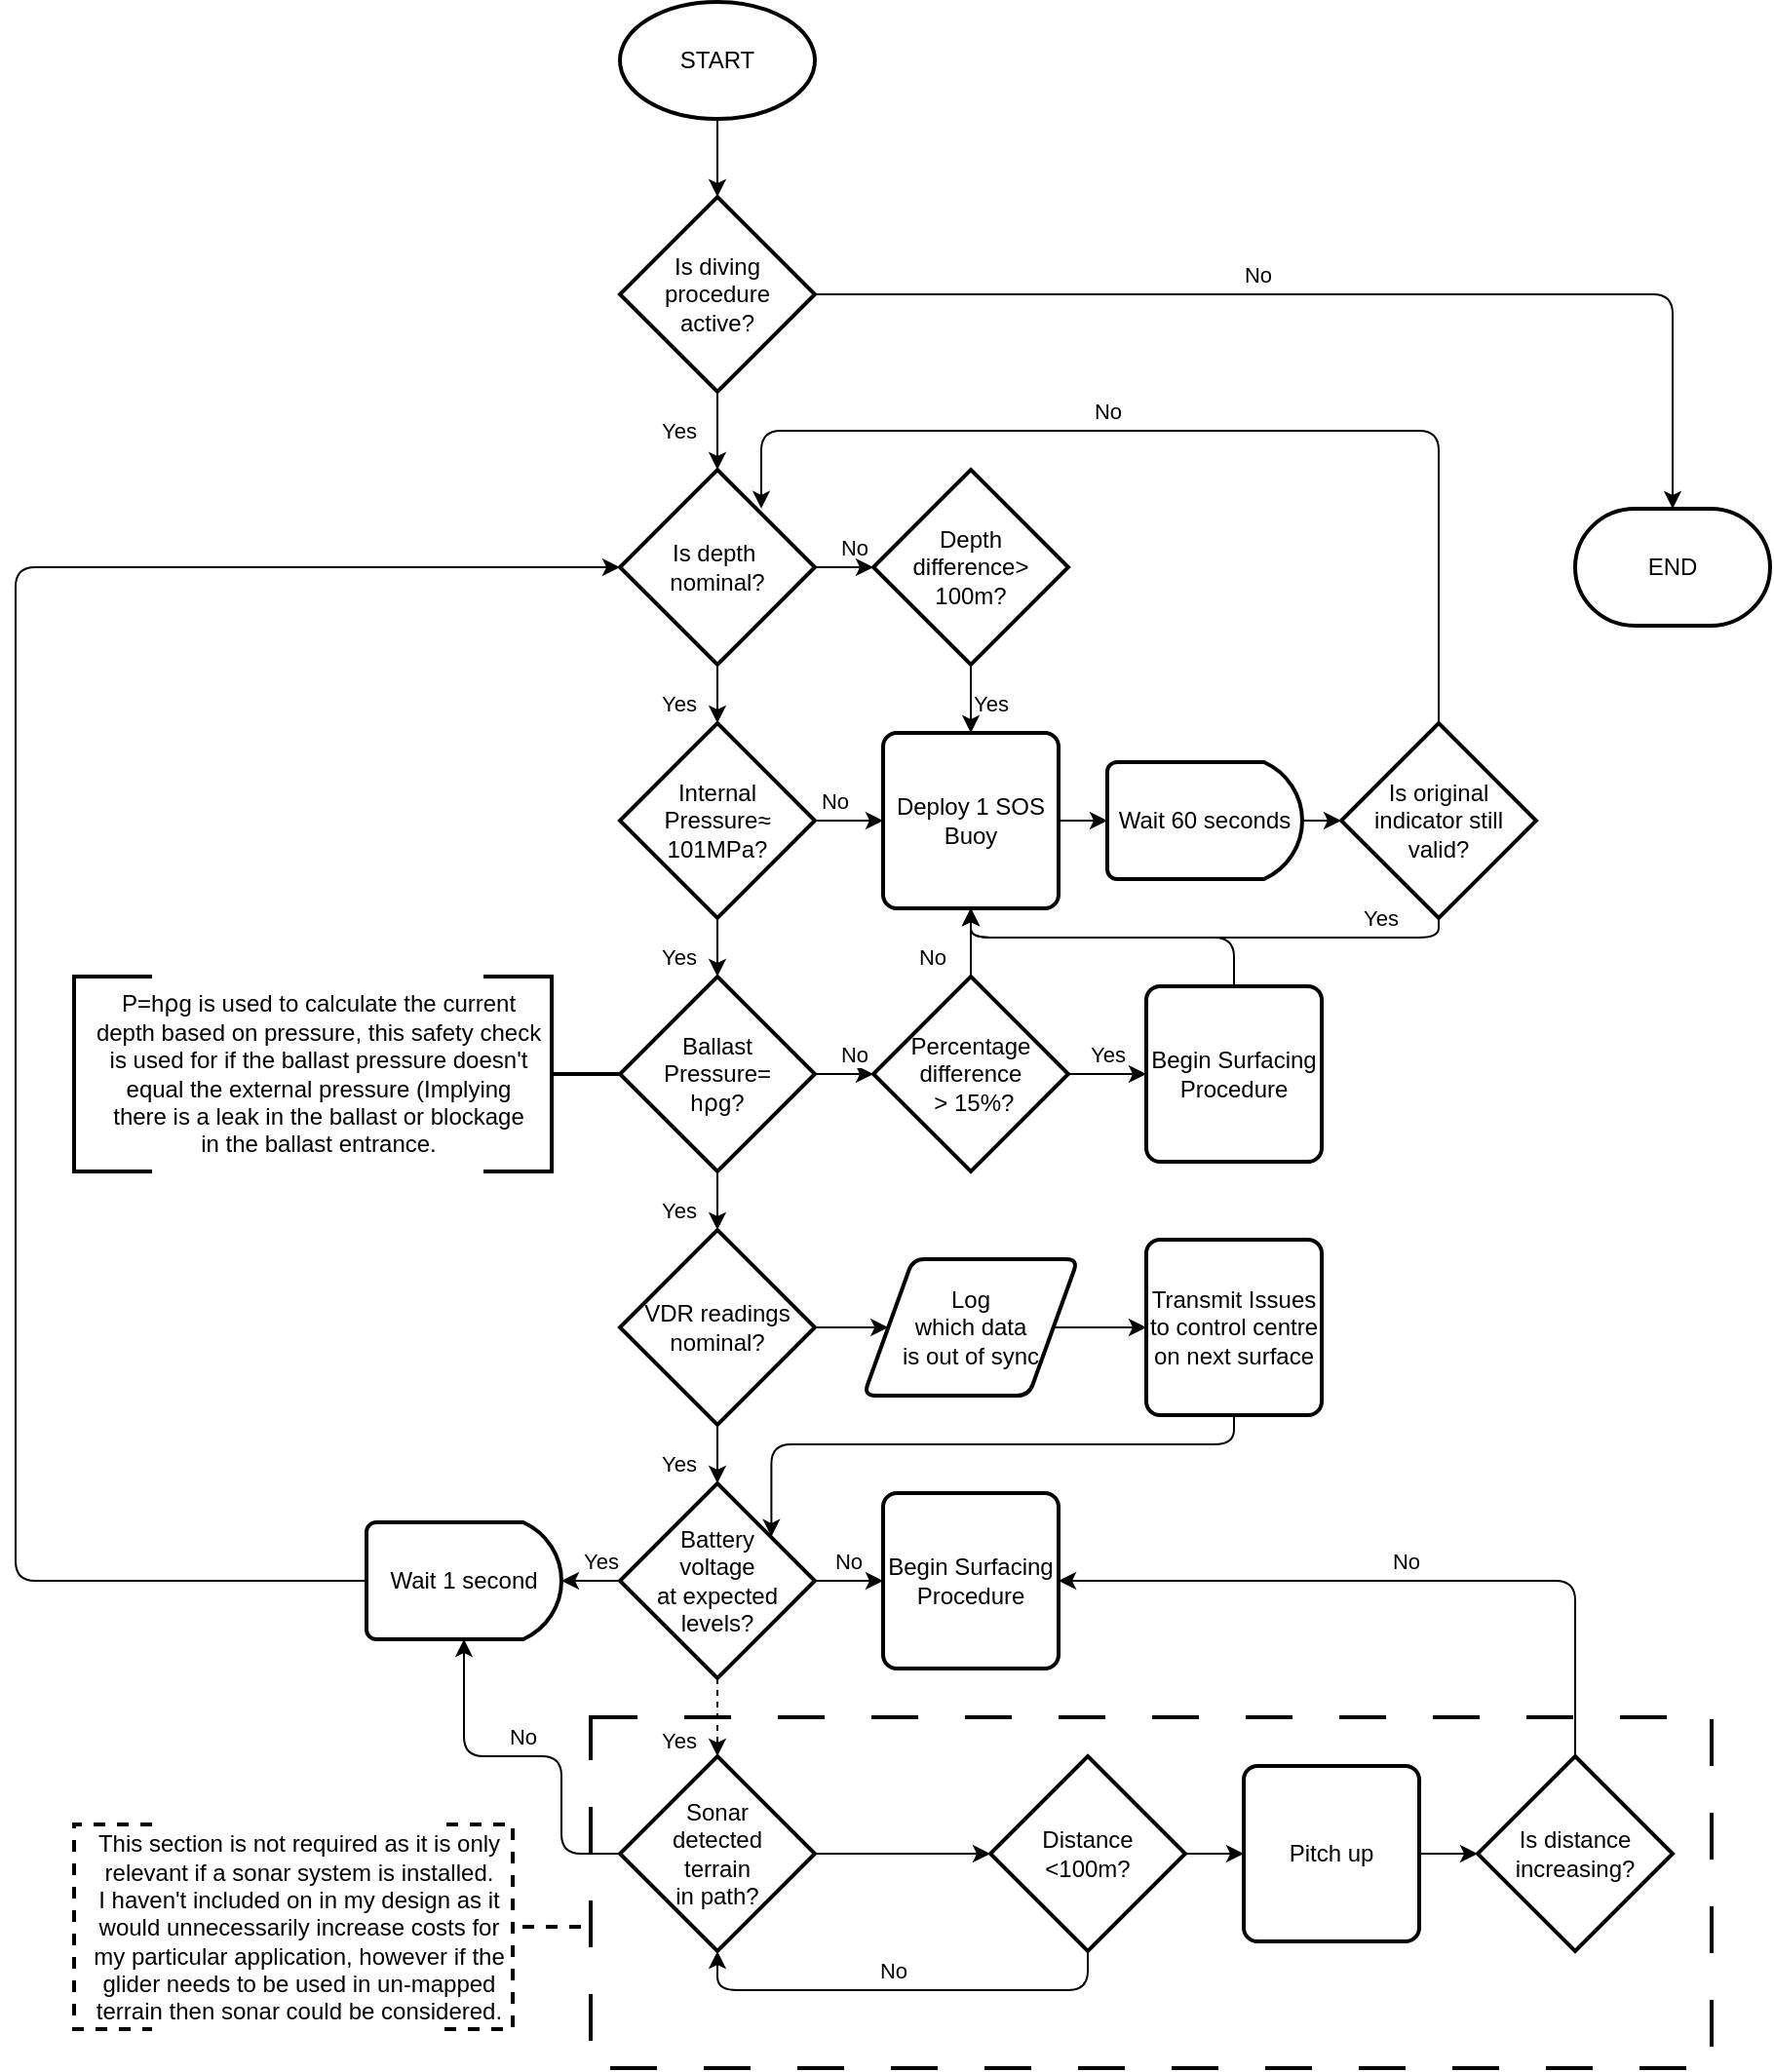 <mxfile version="23.1.1" type="github">
  <diagram name="Page-1" id="_ZtMKQhsQfH3b8c-g6-p">
    <mxGraphModel dx="3068" dy="1885" grid="1" gridSize="10" guides="1" tooltips="1" connect="1" arrows="1" fold="1" page="1" pageScale="1" pageWidth="1600" pageHeight="900" math="0" shadow="0">
      <root>
        <mxCell id="0" />
        <mxCell id="1" parent="0" />
        <mxCell id="843ryuQk1RUX_LKev8zN-1" value="" style="whiteSpace=wrap;html=1;fillOpacity=0;dashed=1;dashPattern=12 12;strokeWidth=2;" parent="1" vertex="1">
          <mxGeometry x="245" y="800" width="575" height="180" as="geometry" />
        </mxCell>
        <mxCell id="PzXuGb_BXsohC1VIE_CT-6" value="" style="edgeStyle=orthogonalEdgeStyle;rounded=0;orthogonalLoop=1;jettySize=auto;html=1;backgroundOutline=0;startFill=1;fillOpacity=100;strokeOpacity=100;endFill=1;labelBackgroundColor=none;" edge="1" parent="1" source="_ji78fSE16EsFTa8EE69-1" target="PzXuGb_BXsohC1VIE_CT-4">
          <mxGeometry relative="1" as="geometry" />
        </mxCell>
        <mxCell id="_ji78fSE16EsFTa8EE69-1" value="START" style="strokeWidth=2;html=1;shape=mxgraph.flowchart.start_1;whiteSpace=wrap;" parent="1" vertex="1">
          <mxGeometry x="260" y="-80" width="100" height="60" as="geometry" />
        </mxCell>
        <mxCell id="_ji78fSE16EsFTa8EE69-2" value="END" style="strokeWidth=2;html=1;shape=mxgraph.flowchart.terminator;whiteSpace=wrap;" parent="1" vertex="1">
          <mxGeometry x="750" y="180" width="100" height="60" as="geometry" />
        </mxCell>
        <mxCell id="_ji78fSE16EsFTa8EE69-12" value="Yes" style="edgeStyle=orthogonalEdgeStyle;rounded=0;orthogonalLoop=1;jettySize=auto;html=1;backgroundOutline=0;startFill=1;fillOpacity=100;strokeOpacity=100;endFill=1;labelBackgroundColor=none;" parent="1" source="_ji78fSE16EsFTa8EE69-4" target="_ji78fSE16EsFTa8EE69-11" edge="1">
          <mxGeometry x="0.6" y="-20" relative="1" as="geometry">
            <mxPoint as="offset" />
          </mxGeometry>
        </mxCell>
        <mxCell id="843ryuQk1RUX_LKev8zN-7" value="No" style="edgeStyle=orthogonalEdgeStyle;rounded=0;orthogonalLoop=1;jettySize=auto;html=1;backgroundOutline=0;startFill=1;fillOpacity=100;strokeOpacity=100;endFill=1;labelBackgroundColor=none;" parent="1" source="_ji78fSE16EsFTa8EE69-4" target="843ryuQk1RUX_LKev8zN-6" edge="1">
          <mxGeometry x="0.6" y="10" relative="1" as="geometry">
            <mxPoint as="offset" />
          </mxGeometry>
        </mxCell>
        <mxCell id="_ji78fSE16EsFTa8EE69-4" value="Is depth&amp;nbsp; nominal?" style="strokeWidth=2;html=1;shape=mxgraph.flowchart.decision;whiteSpace=wrap;strokeOpacity=100;fillOpacity=100;labelBackgroundColor=none;" parent="1" vertex="1">
          <mxGeometry x="260" y="160" width="100" height="100" as="geometry" />
        </mxCell>
        <mxCell id="aKs2sdPiNgqwLgO_cGCh-19" style="edgeStyle=orthogonalEdgeStyle;rounded=1;orthogonalLoop=1;jettySize=auto;html=1;entryX=0.5;entryY=1;entryDx=0;entryDy=0;curved=0;backgroundOutline=0;startFill=1;fillOpacity=100;strokeOpacity=100;endFill=1;labelBackgroundColor=none;" parent="1" source="_ji78fSE16EsFTa8EE69-5" target="aKs2sdPiNgqwLgO_cGCh-6" edge="1">
          <mxGeometry relative="1" as="geometry">
            <Array as="points">
              <mxPoint x="575" y="400" />
              <mxPoint x="440" y="400" />
            </Array>
          </mxGeometry>
        </mxCell>
        <mxCell id="_ji78fSE16EsFTa8EE69-5" value="Begin Surfacing Procedure" style="rounded=1;whiteSpace=wrap;html=1;absoluteArcSize=1;arcSize=14;strokeWidth=2;rotation=0;strokeOpacity=100;fillOpacity=100;labelBackgroundColor=none;" parent="1" vertex="1">
          <mxGeometry x="530" y="425" width="90" height="90" as="geometry" />
        </mxCell>
        <mxCell id="_ji78fSE16EsFTa8EE69-8" value="Wait 1 second" style="strokeWidth=2;html=1;shape=mxgraph.flowchart.delay;whiteSpace=wrap;" parent="1" vertex="1">
          <mxGeometry x="130" y="700" width="100" height="60" as="geometry" />
        </mxCell>
        <mxCell id="_ji78fSE16EsFTa8EE69-15" value="Yes" style="edgeStyle=orthogonalEdgeStyle;rounded=0;orthogonalLoop=1;jettySize=auto;html=1;backgroundOutline=0;startFill=1;fillOpacity=100;strokeOpacity=100;endFill=1;labelBackgroundColor=none;" parent="1" source="_ji78fSE16EsFTa8EE69-11" target="_ji78fSE16EsFTa8EE69-14" edge="1">
          <mxGeometry x="0.6" y="-20" relative="1" as="geometry">
            <mxPoint as="offset" />
          </mxGeometry>
        </mxCell>
        <mxCell id="aKs2sdPiNgqwLgO_cGCh-8" value="No" style="edgeStyle=orthogonalEdgeStyle;rounded=0;orthogonalLoop=1;jettySize=auto;html=1;backgroundOutline=0;startFill=1;fillOpacity=100;strokeOpacity=100;endFill=1;labelBackgroundColor=none;" parent="1" source="_ji78fSE16EsFTa8EE69-11" target="aKs2sdPiNgqwLgO_cGCh-6" edge="1">
          <mxGeometry x="-0.556" y="10" relative="1" as="geometry">
            <mxPoint as="offset" />
          </mxGeometry>
        </mxCell>
        <mxCell id="_ji78fSE16EsFTa8EE69-11" value="Internal&lt;br&gt;Pressure≈&lt;br&gt;101MPa?" style="strokeWidth=2;html=1;shape=mxgraph.flowchart.decision;whiteSpace=wrap;strokeOpacity=100;fillOpacity=100;labelBackgroundColor=none;" parent="1" vertex="1">
          <mxGeometry x="260" y="290" width="100" height="100" as="geometry" />
        </mxCell>
        <mxCell id="_ji78fSE16EsFTa8EE69-23" value="Yes" style="edgeStyle=orthogonalEdgeStyle;rounded=0;orthogonalLoop=1;jettySize=auto;html=1;backgroundOutline=0;startFill=1;fillOpacity=100;strokeOpacity=100;endFill=1;labelBackgroundColor=none;" parent="1" source="_ji78fSE16EsFTa8EE69-14" target="_ji78fSE16EsFTa8EE69-21" edge="1">
          <mxGeometry x="0.6" y="-20" relative="1" as="geometry">
            <mxPoint as="offset" />
          </mxGeometry>
        </mxCell>
        <mxCell id="INJ6BTLhFH8vUywgqhRU-7" value="" style="edgeStyle=orthogonalEdgeStyle;rounded=0;orthogonalLoop=1;jettySize=auto;html=1;backgroundOutline=0;startFill=1;fillOpacity=100;strokeOpacity=100;endFill=1;labelBackgroundColor=none;" parent="1" source="_ji78fSE16EsFTa8EE69-14" target="INJ6BTLhFH8vUywgqhRU-6" edge="1">
          <mxGeometry relative="1" as="geometry" />
        </mxCell>
        <mxCell id="INJ6BTLhFH8vUywgqhRU-8" value="No" style="edgeLabel;html=1;align=center;verticalAlign=middle;resizable=0;points=[];" parent="INJ6BTLhFH8vUywgqhRU-7" vertex="1" connectable="0">
          <mxGeometry x="0.4" relative="1" as="geometry">
            <mxPoint x="5" y="-10" as="offset" />
          </mxGeometry>
        </mxCell>
        <mxCell id="_ji78fSE16EsFTa8EE69-14" value="Ballast &lt;br&gt;Pressure=&lt;br&gt;h⍴g?" style="strokeWidth=2;html=1;shape=mxgraph.flowchart.decision;whiteSpace=wrap;strokeOpacity=100;fillOpacity=100;labelBackgroundColor=none;" parent="1" vertex="1">
          <mxGeometry x="260" y="420" width="100" height="100" as="geometry" />
        </mxCell>
        <mxCell id="_ji78fSE16EsFTa8EE69-16" value="" style="strokeWidth=2;html=1;shape=mxgraph.flowchart.annotation_2;align=left;labelPosition=right;pointerEvents=1;direction=west;" parent="1" vertex="1">
          <mxGeometry x="190" y="420" width="70" height="100" as="geometry" />
        </mxCell>
        <mxCell id="_ji78fSE16EsFTa8EE69-18" value="P=h⍴g is used to calculate the current &lt;br&gt;depth based on pressure, this safety check&lt;br&gt;is used for if the ballast pressure doesn&#39;t&lt;br&gt;equal the external pressure (Implying&lt;br&gt;there is a leak in the ballast or blockage&lt;br&gt;in the ballast entrance." style="text;html=1;align=center;verticalAlign=middle;resizable=0;points=[];autosize=1;strokeColor=none;fillColor=none;" parent="1" vertex="1">
          <mxGeometry x="-20" y="420" width="250" height="100" as="geometry" />
        </mxCell>
        <mxCell id="_ji78fSE16EsFTa8EE69-19" value="" style="strokeWidth=2;html=1;shape=mxgraph.flowchart.annotation_1;align=left;pointerEvents=1;" parent="1" vertex="1">
          <mxGeometry x="-20" y="420" width="40" height="100" as="geometry" />
        </mxCell>
        <mxCell id="_ji78fSE16EsFTa8EE69-25" value="Yes" style="edgeStyle=orthogonalEdgeStyle;rounded=0;orthogonalLoop=1;jettySize=auto;html=1;backgroundOutline=0;startFill=1;fillOpacity=100;strokeOpacity=100;endFill=1;labelBackgroundColor=none;" parent="1" source="_ji78fSE16EsFTa8EE69-21" target="_ji78fSE16EsFTa8EE69-24" edge="1">
          <mxGeometry x="0.6" y="-20" relative="1" as="geometry">
            <mxPoint as="offset" />
          </mxGeometry>
        </mxCell>
        <mxCell id="PzXuGb_BXsohC1VIE_CT-26" value="" style="edgeStyle=orthogonalEdgeStyle;rounded=0;orthogonalLoop=1;jettySize=auto;html=1;backgroundOutline=0;startFill=1;fillOpacity=100;strokeOpacity=100;endFill=1;labelBackgroundColor=none;" edge="1" parent="1" source="_ji78fSE16EsFTa8EE69-21" target="PzXuGb_BXsohC1VIE_CT-24">
          <mxGeometry relative="1" as="geometry" />
        </mxCell>
        <mxCell id="_ji78fSE16EsFTa8EE69-21" value="VDR readings nominal?" style="strokeWidth=2;html=1;shape=mxgraph.flowchart.decision;whiteSpace=wrap;strokeOpacity=100;fillOpacity=100;labelBackgroundColor=none;" parent="1" vertex="1">
          <mxGeometry x="260" y="550" width="100" height="100" as="geometry" />
        </mxCell>
        <mxCell id="_ji78fSE16EsFTa8EE69-27" value="Yes" style="edgeStyle=orthogonalEdgeStyle;rounded=0;orthogonalLoop=1;jettySize=auto;html=1;dashed=1;strokeWidth=1;jumpSize=6;backgroundOutline=0;startFill=1;fillOpacity=100;strokeOpacity=100;endFill=1;labelBackgroundColor=none;" parent="1" source="_ji78fSE16EsFTa8EE69-24" target="_ji78fSE16EsFTa8EE69-26" edge="1">
          <mxGeometry x="0.6" y="-20" relative="1" as="geometry">
            <mxPoint as="offset" />
          </mxGeometry>
        </mxCell>
        <mxCell id="843ryuQk1RUX_LKev8zN-8" value="Yes" style="edgeStyle=orthogonalEdgeStyle;rounded=0;orthogonalLoop=1;jettySize=auto;html=1;backgroundOutline=0;startFill=1;fillOpacity=100;strokeOpacity=100;endFill=1;labelBackgroundColor=none;" parent="1" source="_ji78fSE16EsFTa8EE69-24" target="_ji78fSE16EsFTa8EE69-8" edge="1">
          <mxGeometry x="0.198" y="-10" relative="1" as="geometry">
            <mxPoint as="offset" />
          </mxGeometry>
        </mxCell>
        <mxCell id="PzXuGb_BXsohC1VIE_CT-9" value="No" style="edgeStyle=orthogonalEdgeStyle;rounded=0;orthogonalLoop=1;jettySize=auto;html=1;entryX=0;entryY=0.5;entryDx=0;entryDy=0;backgroundOutline=0;startFill=1;fillOpacity=100;strokeOpacity=100;endFill=1;labelBackgroundColor=none;" edge="1" parent="1" source="_ji78fSE16EsFTa8EE69-24" target="PzXuGb_BXsohC1VIE_CT-10">
          <mxGeometry x="0.202" y="10" relative="1" as="geometry">
            <mxPoint x="390" y="730" as="targetPoint" />
            <mxPoint as="offset" />
          </mxGeometry>
        </mxCell>
        <mxCell id="_ji78fSE16EsFTa8EE69-24" value="Battery &lt;br&gt;voltage &lt;br&gt;at expected levels?" style="strokeWidth=2;html=1;shape=mxgraph.flowchart.decision;whiteSpace=wrap;strokeOpacity=100;fillOpacity=100;labelBackgroundColor=none;" parent="1" vertex="1">
          <mxGeometry x="260" y="680" width="100" height="100" as="geometry" />
        </mxCell>
        <mxCell id="INJ6BTLhFH8vUywgqhRU-10" value="" style="edgeStyle=orthogonalEdgeStyle;rounded=0;orthogonalLoop=1;jettySize=auto;html=1;backgroundOutline=0;startFill=1;fillOpacity=100;strokeOpacity=100;endFill=1;labelBackgroundColor=none;" parent="1" source="_ji78fSE16EsFTa8EE69-26" target="INJ6BTLhFH8vUywgqhRU-9" edge="1">
          <mxGeometry relative="1" as="geometry" />
        </mxCell>
        <mxCell id="_ji78fSE16EsFTa8EE69-26" value="Sonar &lt;br&gt;detected&lt;br&gt;terrain &lt;br&gt;in path?" style="strokeWidth=2;html=1;shape=mxgraph.flowchart.decision;whiteSpace=wrap;strokeOpacity=100;fillOpacity=100;labelBackgroundColor=none;" parent="1" vertex="1">
          <mxGeometry x="260" y="820" width="100" height="100" as="geometry" />
        </mxCell>
        <mxCell id="843ryuQk1RUX_LKev8zN-2" value="" style="strokeWidth=2;html=1;shape=mxgraph.flowchart.annotation_2;align=left;labelPosition=right;pointerEvents=1;direction=west;dashed=1;" parent="1" vertex="1">
          <mxGeometry x="170" y="855" width="70" height="105" as="geometry" />
        </mxCell>
        <mxCell id="843ryuQk1RUX_LKev8zN-3" value="This section is not required as it is only&lt;br&gt;relevant if a sonar system is installed.&lt;br&gt;I haven&#39;t included on in my design as it&lt;br&gt;would unnecessarily increase costs for&lt;br&gt;my particular application, however if the&lt;br&gt;glider needs to be used in un-mapped&lt;br&gt;terrain then sonar could be considered.&lt;br&gt;" style="text;html=1;align=center;verticalAlign=middle;resizable=0;points=[];autosize=1;strokeColor=none;fillColor=none;dashed=1;" parent="1" vertex="1">
          <mxGeometry x="-20" y="852.5" width="230" height="110" as="geometry" />
        </mxCell>
        <mxCell id="843ryuQk1RUX_LKev8zN-4" value="" style="strokeWidth=2;html=1;shape=mxgraph.flowchart.annotation_1;align=left;pointerEvents=1;dashed=1;" parent="1" vertex="1">
          <mxGeometry x="-20" y="855" width="40" height="105" as="geometry" />
        </mxCell>
        <mxCell id="aKs2sdPiNgqwLgO_cGCh-7" value="Yes" style="edgeStyle=orthogonalEdgeStyle;rounded=0;orthogonalLoop=1;jettySize=auto;html=1;backgroundOutline=0;startFill=1;fillOpacity=100;strokeOpacity=100;endFill=1;labelBackgroundColor=none;" parent="1" source="843ryuQk1RUX_LKev8zN-6" target="aKs2sdPiNgqwLgO_cGCh-6" edge="1">
          <mxGeometry x="-0.11" y="-10" relative="1" as="geometry">
            <mxPoint as="offset" />
          </mxGeometry>
        </mxCell>
        <mxCell id="843ryuQk1RUX_LKev8zN-6" value="Depth &lt;br&gt;difference&amp;gt; 100m?" style="strokeWidth=2;html=1;shape=mxgraph.flowchart.decision;whiteSpace=wrap;strokeOpacity=100;fillOpacity=100;labelBackgroundColor=none;" parent="1" vertex="1">
          <mxGeometry x="390" y="160" width="100" height="100" as="geometry" />
        </mxCell>
        <mxCell id="843ryuQk1RUX_LKev8zN-9" value="No" style="edgeStyle=orthogonalEdgeStyle;rounded=1;orthogonalLoop=1;jettySize=auto;html=1;exitX=0;exitY=0.5;exitDx=0;exitDy=0;exitPerimeter=0;entryX=0.5;entryY=1;entryDx=0;entryDy=0;entryPerimeter=0;curved=0;backgroundOutline=0;startFill=1;fillOpacity=100;strokeOpacity=100;endFill=1;labelBackgroundColor=none;" parent="1" source="_ji78fSE16EsFTa8EE69-26" target="_ji78fSE16EsFTa8EE69-8" edge="1">
          <mxGeometry x="0.053" y="-10" relative="1" as="geometry">
            <Array as="points">
              <mxPoint x="230" y="870" />
              <mxPoint x="230" y="820" />
              <mxPoint x="180" y="820" />
            </Array>
            <mxPoint as="offset" />
          </mxGeometry>
        </mxCell>
        <mxCell id="843ryuQk1RUX_LKev8zN-10" style="edgeStyle=orthogonalEdgeStyle;rounded=1;orthogonalLoop=1;jettySize=auto;html=1;entryX=0;entryY=0.5;entryDx=0;entryDy=0;entryPerimeter=0;curved=0;backgroundOutline=0;startFill=1;fillOpacity=100;strokeOpacity=100;endFill=1;labelBackgroundColor=none;" parent="1" source="_ji78fSE16EsFTa8EE69-8" target="_ji78fSE16EsFTa8EE69-4" edge="1">
          <mxGeometry relative="1" as="geometry">
            <Array as="points">
              <mxPoint x="-50" y="730" />
              <mxPoint x="-50" y="210" />
            </Array>
          </mxGeometry>
        </mxCell>
        <mxCell id="aKs2sdPiNgqwLgO_cGCh-16" value="Yes" style="edgeStyle=orthogonalEdgeStyle;rounded=0;orthogonalLoop=1;jettySize=auto;html=1;backgroundOutline=0;startFill=1;fillOpacity=100;strokeOpacity=100;endFill=1;labelBackgroundColor=none;" parent="1" source="INJ6BTLhFH8vUywgqhRU-6" target="_ji78fSE16EsFTa8EE69-5" edge="1">
          <mxGeometry y="10" relative="1" as="geometry">
            <mxPoint as="offset" />
          </mxGeometry>
        </mxCell>
        <mxCell id="PzXuGb_BXsohC1VIE_CT-1" value="No" style="edgeStyle=orthogonalEdgeStyle;rounded=0;orthogonalLoop=1;jettySize=auto;html=1;backgroundOutline=0;startFill=1;fillOpacity=100;strokeOpacity=100;endFill=1;labelBackgroundColor=none;" edge="1" parent="1" source="INJ6BTLhFH8vUywgqhRU-6" target="aKs2sdPiNgqwLgO_cGCh-6">
          <mxGeometry x="-0.555" y="20" relative="1" as="geometry">
            <mxPoint as="offset" />
          </mxGeometry>
        </mxCell>
        <mxCell id="INJ6BTLhFH8vUywgqhRU-6" value="Percentage difference&lt;br&gt;&amp;nbsp;&amp;gt; 15%?" style="strokeWidth=2;html=1;shape=mxgraph.flowchart.decision;whiteSpace=wrap;strokeOpacity=100;fillOpacity=100;labelBackgroundColor=none;" parent="1" vertex="1">
          <mxGeometry x="390" y="420" width="100" height="100" as="geometry" />
        </mxCell>
        <mxCell id="INJ6BTLhFH8vUywgqhRU-9" value="Distance &lt;br&gt;&amp;lt;100m?" style="strokeWidth=2;html=1;shape=mxgraph.flowchart.decision;whiteSpace=wrap;strokeOpacity=100;fillOpacity=100;labelBackgroundColor=none;" parent="1" vertex="1">
          <mxGeometry x="450" y="820" width="100" height="100" as="geometry" />
        </mxCell>
        <mxCell id="INJ6BTLhFH8vUywgqhRU-12" value="No" style="edgeStyle=orthogonalEdgeStyle;rounded=1;orthogonalLoop=1;jettySize=auto;html=1;entryX=0.5;entryY=1;entryDx=0;entryDy=0;entryPerimeter=0;exitX=0.5;exitY=1;exitDx=0;exitDy=0;exitPerimeter=0;curved=0;backgroundOutline=0;startFill=1;fillOpacity=100;strokeOpacity=100;endFill=1;labelBackgroundColor=none;" parent="1" source="INJ6BTLhFH8vUywgqhRU-9" target="_ji78fSE16EsFTa8EE69-26" edge="1">
          <mxGeometry x="0.043" y="-10" relative="1" as="geometry">
            <mxPoint as="offset" />
          </mxGeometry>
        </mxCell>
        <mxCell id="aKs2sdPiNgqwLgO_cGCh-3" style="edgeStyle=orthogonalEdgeStyle;rounded=0;orthogonalLoop=1;jettySize=auto;html=1;entryX=0;entryY=0.5;entryDx=0;entryDy=0;backgroundOutline=0;startFill=1;fillOpacity=100;strokeOpacity=100;endFill=1;labelBackgroundColor=none;" parent="1" source="INJ6BTLhFH8vUywgqhRU-9" edge="1" target="PzXuGb_BXsohC1VIE_CT-11">
          <mxGeometry relative="1" as="geometry">
            <mxPoint x="600" y="890" as="targetPoint" />
          </mxGeometry>
        </mxCell>
        <mxCell id="aKs2sdPiNgqwLgO_cGCh-10" value="" style="edgeStyle=orthogonalEdgeStyle;rounded=0;orthogonalLoop=1;jettySize=auto;html=1;backgroundOutline=0;startFill=1;fillOpacity=100;strokeOpacity=100;endFill=1;labelBackgroundColor=none;" parent="1" source="aKs2sdPiNgqwLgO_cGCh-6" target="aKs2sdPiNgqwLgO_cGCh-9" edge="1">
          <mxGeometry relative="1" as="geometry" />
        </mxCell>
        <mxCell id="aKs2sdPiNgqwLgO_cGCh-6" value="Deploy 1 SOS Buoy" style="rounded=1;whiteSpace=wrap;html=1;absoluteArcSize=1;arcSize=14;strokeWidth=2;rotation=0;strokeOpacity=100;fillOpacity=100;labelBackgroundColor=none;" parent="1" vertex="1">
          <mxGeometry x="395" y="295" width="90" height="90" as="geometry" />
        </mxCell>
        <mxCell id="aKs2sdPiNgqwLgO_cGCh-12" value="" style="edgeStyle=orthogonalEdgeStyle;rounded=0;orthogonalLoop=1;jettySize=auto;html=1;backgroundOutline=0;startFill=1;fillOpacity=100;strokeOpacity=100;endFill=1;labelBackgroundColor=none;" parent="1" source="aKs2sdPiNgqwLgO_cGCh-9" target="aKs2sdPiNgqwLgO_cGCh-11" edge="1">
          <mxGeometry relative="1" as="geometry" />
        </mxCell>
        <mxCell id="aKs2sdPiNgqwLgO_cGCh-9" value="Wait 60 seconds" style="strokeWidth=2;html=1;shape=mxgraph.flowchart.delay;whiteSpace=wrap;" parent="1" vertex="1">
          <mxGeometry x="510" y="310" width="100" height="60" as="geometry" />
        </mxCell>
        <mxCell id="aKs2sdPiNgqwLgO_cGCh-13" value="Yes" style="edgeStyle=orthogonalEdgeStyle;rounded=1;orthogonalLoop=1;jettySize=auto;html=1;entryX=0.5;entryY=1;entryDx=0;entryDy=0;curved=0;backgroundOutline=0;startFill=1;fillOpacity=100;strokeOpacity=100;endFill=1;labelBackgroundColor=none;" parent="1" source="aKs2sdPiNgqwLgO_cGCh-11" target="aKs2sdPiNgqwLgO_cGCh-6" edge="1">
          <mxGeometry x="-0.698" y="-10" relative="1" as="geometry">
            <Array as="points">
              <mxPoint x="680" y="400" />
              <mxPoint x="440" y="400" />
            </Array>
            <mxPoint as="offset" />
          </mxGeometry>
        </mxCell>
        <mxCell id="aKs2sdPiNgqwLgO_cGCh-14" value="No" style="edgeStyle=orthogonalEdgeStyle;rounded=1;orthogonalLoop=1;jettySize=auto;html=1;entryX=0.725;entryY=0.199;entryDx=0;entryDy=0;entryPerimeter=0;curved=0;backgroundOutline=0;startFill=1;fillOpacity=100;strokeOpacity=100;endFill=1;labelBackgroundColor=none;" parent="1" source="aKs2sdPiNgqwLgO_cGCh-11" target="_ji78fSE16EsFTa8EE69-4" edge="1">
          <mxGeometry x="0.191" y="-10" relative="1" as="geometry">
            <mxPoint x="400" y="150" as="targetPoint" />
            <Array as="points">
              <mxPoint x="680" y="140" />
              <mxPoint x="333" y="140" />
            </Array>
            <mxPoint as="offset" />
          </mxGeometry>
        </mxCell>
        <mxCell id="aKs2sdPiNgqwLgO_cGCh-11" value="Is original indicator still valid?" style="strokeWidth=2;html=1;shape=mxgraph.flowchart.decision;whiteSpace=wrap;strokeOpacity=100;fillOpacity=100;labelBackgroundColor=none;" parent="1" vertex="1">
          <mxGeometry x="630" y="290" width="100" height="100" as="geometry" />
        </mxCell>
        <mxCell id="PzXuGb_BXsohC1VIE_CT-5" value="Yes" style="edgeStyle=orthogonalEdgeStyle;rounded=0;orthogonalLoop=1;jettySize=auto;html=1;backgroundOutline=0;startFill=1;fillOpacity=100;strokeOpacity=100;endFill=1;labelBackgroundColor=none;" edge="1" parent="1" source="PzXuGb_BXsohC1VIE_CT-4" target="_ji78fSE16EsFTa8EE69-4">
          <mxGeometry y="-20" relative="1" as="geometry">
            <mxPoint as="offset" />
          </mxGeometry>
        </mxCell>
        <mxCell id="PzXuGb_BXsohC1VIE_CT-4" value="Is diving procedure &lt;br&gt;active?" style="strokeWidth=2;html=1;shape=mxgraph.flowchart.decision;whiteSpace=wrap;strokeOpacity=100;fillOpacity=100;labelBackgroundColor=none;" vertex="1" parent="1">
          <mxGeometry x="260" y="20" width="100" height="100" as="geometry" />
        </mxCell>
        <mxCell id="PzXuGb_BXsohC1VIE_CT-7" value="No" style="edgeStyle=orthogonalEdgeStyle;rounded=1;orthogonalLoop=1;jettySize=auto;html=1;entryX=0.5;entryY=0;entryDx=0;entryDy=0;entryPerimeter=0;curved=0;backgroundOutline=0;startFill=1;fillOpacity=100;strokeOpacity=100;endFill=1;labelBackgroundColor=none;" edge="1" parent="1" source="PzXuGb_BXsohC1VIE_CT-4" target="_ji78fSE16EsFTa8EE69-2">
          <mxGeometry x="-0.175" y="10" relative="1" as="geometry">
            <mxPoint as="offset" />
          </mxGeometry>
        </mxCell>
        <mxCell id="PzXuGb_BXsohC1VIE_CT-10" value="Begin Surfacing Procedure" style="rounded=1;whiteSpace=wrap;html=1;absoluteArcSize=1;arcSize=14;strokeWidth=2;rotation=0;strokeOpacity=100;fillOpacity=100;labelBackgroundColor=none;" vertex="1" parent="1">
          <mxGeometry x="395" y="685" width="90" height="90" as="geometry" />
        </mxCell>
        <mxCell id="PzXuGb_BXsohC1VIE_CT-16" value="" style="edgeStyle=orthogonalEdgeStyle;rounded=0;orthogonalLoop=1;jettySize=auto;html=1;backgroundOutline=0;startFill=1;fillOpacity=100;strokeOpacity=100;endFill=1;labelBackgroundColor=none;" edge="1" parent="1" source="PzXuGb_BXsohC1VIE_CT-11" target="PzXuGb_BXsohC1VIE_CT-14">
          <mxGeometry relative="1" as="geometry" />
        </mxCell>
        <mxCell id="PzXuGb_BXsohC1VIE_CT-11" value="Pitch up" style="rounded=1;whiteSpace=wrap;html=1;absoluteArcSize=1;arcSize=14;strokeWidth=2;rotation=0;strokeOpacity=100;fillOpacity=100;labelBackgroundColor=none;" vertex="1" parent="1">
          <mxGeometry x="580" y="825" width="90" height="90" as="geometry" />
        </mxCell>
        <mxCell id="PzXuGb_BXsohC1VIE_CT-17" value="No" style="edgeStyle=orthogonalEdgeStyle;rounded=1;orthogonalLoop=1;jettySize=auto;html=1;strokeColor=default;curved=0;backgroundOutline=0;startFill=1;fillOpacity=100;strokeOpacity=100;endFill=1;labelBackgroundColor=none;" edge="1" parent="1" source="PzXuGb_BXsohC1VIE_CT-14" target="PzXuGb_BXsohC1VIE_CT-10">
          <mxGeometry y="-10" relative="1" as="geometry">
            <Array as="points">
              <mxPoint x="750" y="730" />
            </Array>
            <mxPoint as="offset" />
          </mxGeometry>
        </mxCell>
        <mxCell id="PzXuGb_BXsohC1VIE_CT-14" value="Is distance increasing?" style="strokeWidth=2;html=1;shape=mxgraph.flowchart.decision;whiteSpace=wrap;strokeOpacity=100;fillOpacity=100;labelBackgroundColor=none;" vertex="1" parent="1">
          <mxGeometry x="700" y="820" width="100" height="100" as="geometry" />
        </mxCell>
        <mxCell id="PzXuGb_BXsohC1VIE_CT-22" value="Transmit Issues to control centre on next surface" style="rounded=1;whiteSpace=wrap;html=1;absoluteArcSize=1;arcSize=14;strokeWidth=2;rotation=0;strokeOpacity=100;fillOpacity=100;labelBackgroundColor=none;" vertex="1" parent="1">
          <mxGeometry x="530" y="555" width="90" height="90" as="geometry" />
        </mxCell>
        <mxCell id="PzXuGb_BXsohC1VIE_CT-27" value="" style="edgeStyle=orthogonalEdgeStyle;rounded=0;orthogonalLoop=1;jettySize=auto;html=1;backgroundOutline=0;startFill=1;fillOpacity=100;strokeOpacity=100;endFill=1;labelBackgroundColor=none;" edge="1" parent="1" source="PzXuGb_BXsohC1VIE_CT-24" target="PzXuGb_BXsohC1VIE_CT-22">
          <mxGeometry relative="1" as="geometry" />
        </mxCell>
        <mxCell id="PzXuGb_BXsohC1VIE_CT-24" value="Log&lt;br&gt;which data&lt;br&gt;is out of sync" style="shape=parallelogram;html=1;strokeWidth=2;perimeter=parallelogramPerimeter;whiteSpace=wrap;rounded=1;arcSize=12;size=0.23;" vertex="1" parent="1">
          <mxGeometry x="385" y="565" width="110" height="70" as="geometry" />
        </mxCell>
        <mxCell id="PzXuGb_BXsohC1VIE_CT-28" style="edgeStyle=orthogonalEdgeStyle;rounded=1;orthogonalLoop=1;jettySize=auto;html=1;entryX=0.777;entryY=0.274;entryDx=0;entryDy=0;entryPerimeter=0;curved=0;backgroundOutline=0;startFill=1;fillOpacity=100;strokeOpacity=100;endFill=1;labelBackgroundColor=none;" edge="1" parent="1" source="PzXuGb_BXsohC1VIE_CT-22" target="_ji78fSE16EsFTa8EE69-24">
          <mxGeometry relative="1" as="geometry">
            <Array as="points">
              <mxPoint x="575" y="660" />
              <mxPoint x="338" y="660" />
            </Array>
          </mxGeometry>
        </mxCell>
      </root>
    </mxGraphModel>
  </diagram>
</mxfile>

